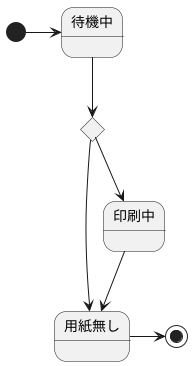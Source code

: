 @startuml
[*] -right-> 待機中
state c <<choice>>
state c <<choice>>
待機中-down-> c
c --> 印刷中
c -right-> 用紙無し

印刷中--> 用紙無し
用紙無し-right-> [*]

@enduml